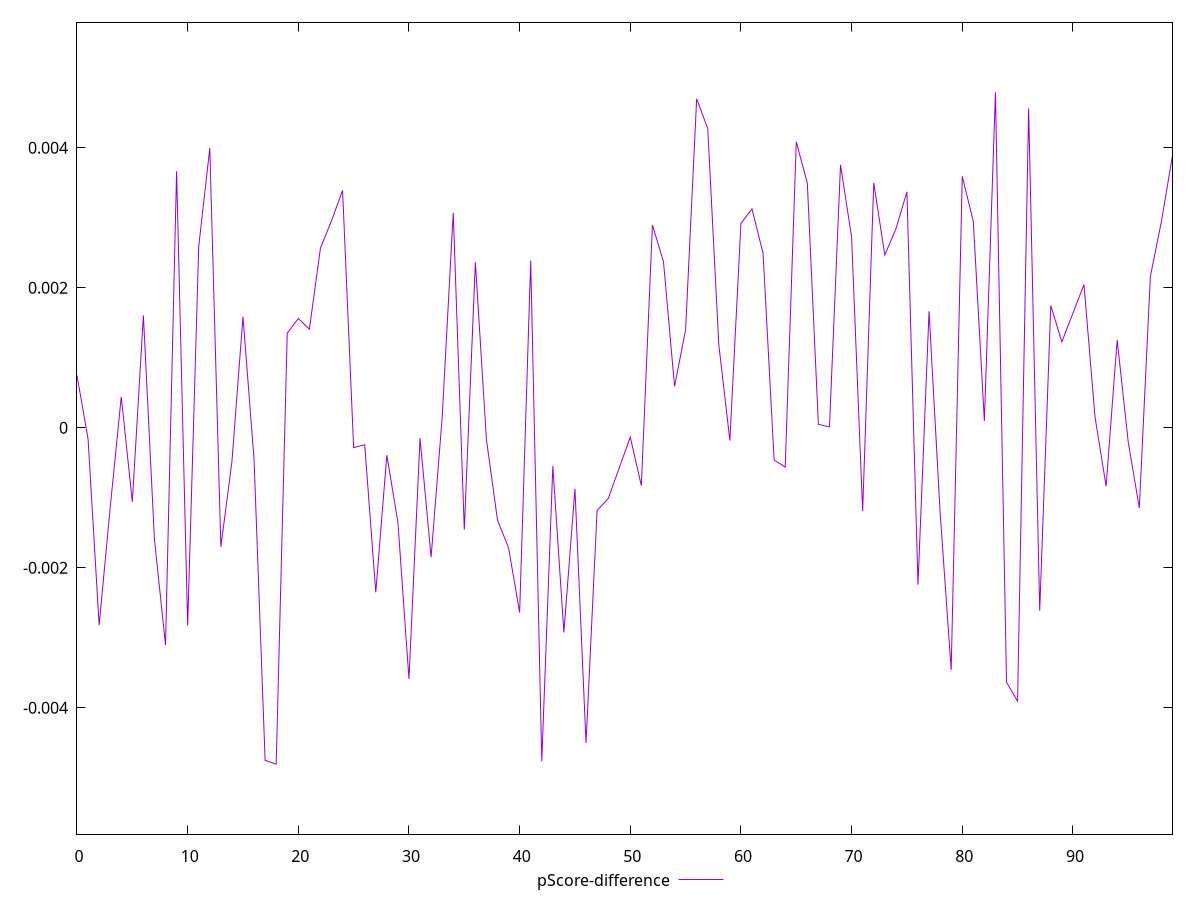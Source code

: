 reset

$pScoreDifference <<EOF
0 0.0007464028358272756
1 -0.000159481561066821
2 -0.0028208340802571286
3 -0.0011402024083297935
4 0.0004409659470576699
5 -0.001059457882904069
6 0.0016030942157043704
7 -0.0015994718481748826
8 -0.003104086622015556
9 0.0036634867797318282
10 -0.002826452967523041
11 0.00258807940672634
12 0.003993606663565297
13 -0.0017013564317140961
14 -0.0004855410058504095
15 0.0015863866315820596
16 -0.0004538384653187677
17 -0.004753211935464741
18 -0.004806692440455951
19 0.0013500522137336324
20 0.0015606603288940146
21 0.0014083742680759403
22 0.002564891607481634
23 0.002958220007231338
24 0.0033910664799449153
25 -0.00028499048884866873
26 -0.00024370461117662057
27 -0.0023510187230468826
28 -0.0003916398716450331
29 -0.0013528518992886873
30 -0.0035893619640096075
31 -0.00014830347347150052
32 -0.0018496061333812541
33 0.00014446350153418663
34 0.0030707564913610153
35 -0.0014554164480355958
36 0.0023657119289819395
37 -0.000168244817479013
38 -0.0013196767071400606
39 -0.0017155340431711519
40 -0.002639366321500969
41 0.002385273400626109
42 -0.004766654031489681
43 -0.0005491464491176323
44 -0.0029247377676344666
45 -0.0008722346830187799
46 -0.004503294817187364
47 -0.0011823019547057
48 -0.0010140888697027783
49 -0.0005747559134852143
50 -0.0001346916964710676
51 -0.0008280316259690057
52 0.0028960333062386656
53 0.002372272222031846
54 0.0005904669171432619
55 0.001401199519249774
56 0.004700440522320992
57 0.004273131706002076
58 0.001187549076565042
59 -0.00018352179075575847
60 0.002919490863639629
61 0.0031257889406215433
62 0.0024906939175048937
63 -0.000462751416939744
64 -0.0005621158780488855
65 0.004084526003474531
66 0.0034952263718284193
67 0.00004816085444792062
68 0.00001123515853040935
69 0.0037561879395802134
70 0.0027227869568687835
71 -0.0011933575739739855
72 0.0034981158739546547
73 0.0024683845081460154
74 0.0028381675499494774
75 0.0033700411941508523
76 -0.0022423460394758177
77 0.0016629894974158344
78 -0.0012092931957785602
79 -0.003457365823656522
80 0.0035909521642576436
81 0.002947306553700124
82 0.00009587696265900281
83 0.004792330678752732
84 -0.003636641842608257
85 -0.003908034236742131
86 0.004560331998400224
87 -0.0026135519473498015
88 0.001744373699896773
89 0.0012270190359326971
91 0.0020443441456068356
92 0.00015183890895531515
93 -0.0008358275550772731
94 0.0012539475628172703
95 -0.00020416550293833602
96 -0.001146374250852844
97 0.0021625716541276985
98 0.002948293093925969
99 0.0038870815671174785
EOF

set key outside below
set xrange [0:99]
set yrange [-0.005806692440455951:0.005792330678752732]
set trange [-0.005806692440455951:0.005792330678752732]
set terminal svg size 640, 500 enhanced background rgb 'white'
set output "report/report_00029_2021-02-24T13-36-40.390Z/first-cpu-idle/samples/card/pScore-difference/values.svg"

plot $pScoreDifference title "pScore-difference" with line

reset

